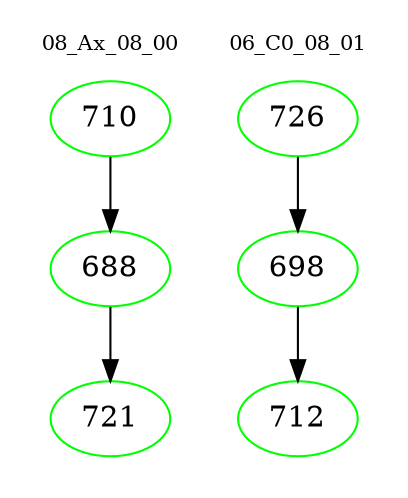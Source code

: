 digraph{
subgraph cluster_0 {
color = white
label = "08_Ax_08_00";
fontsize=10;
T0_710 [label="710", color="green"]
T0_710 -> T0_688 [color="black"]
T0_688 [label="688", color="green"]
T0_688 -> T0_721 [color="black"]
T0_721 [label="721", color="green"]
}
subgraph cluster_1 {
color = white
label = "06_C0_08_01";
fontsize=10;
T1_726 [label="726", color="green"]
T1_726 -> T1_698 [color="black"]
T1_698 [label="698", color="green"]
T1_698 -> T1_712 [color="black"]
T1_712 [label="712", color="green"]
}
}
